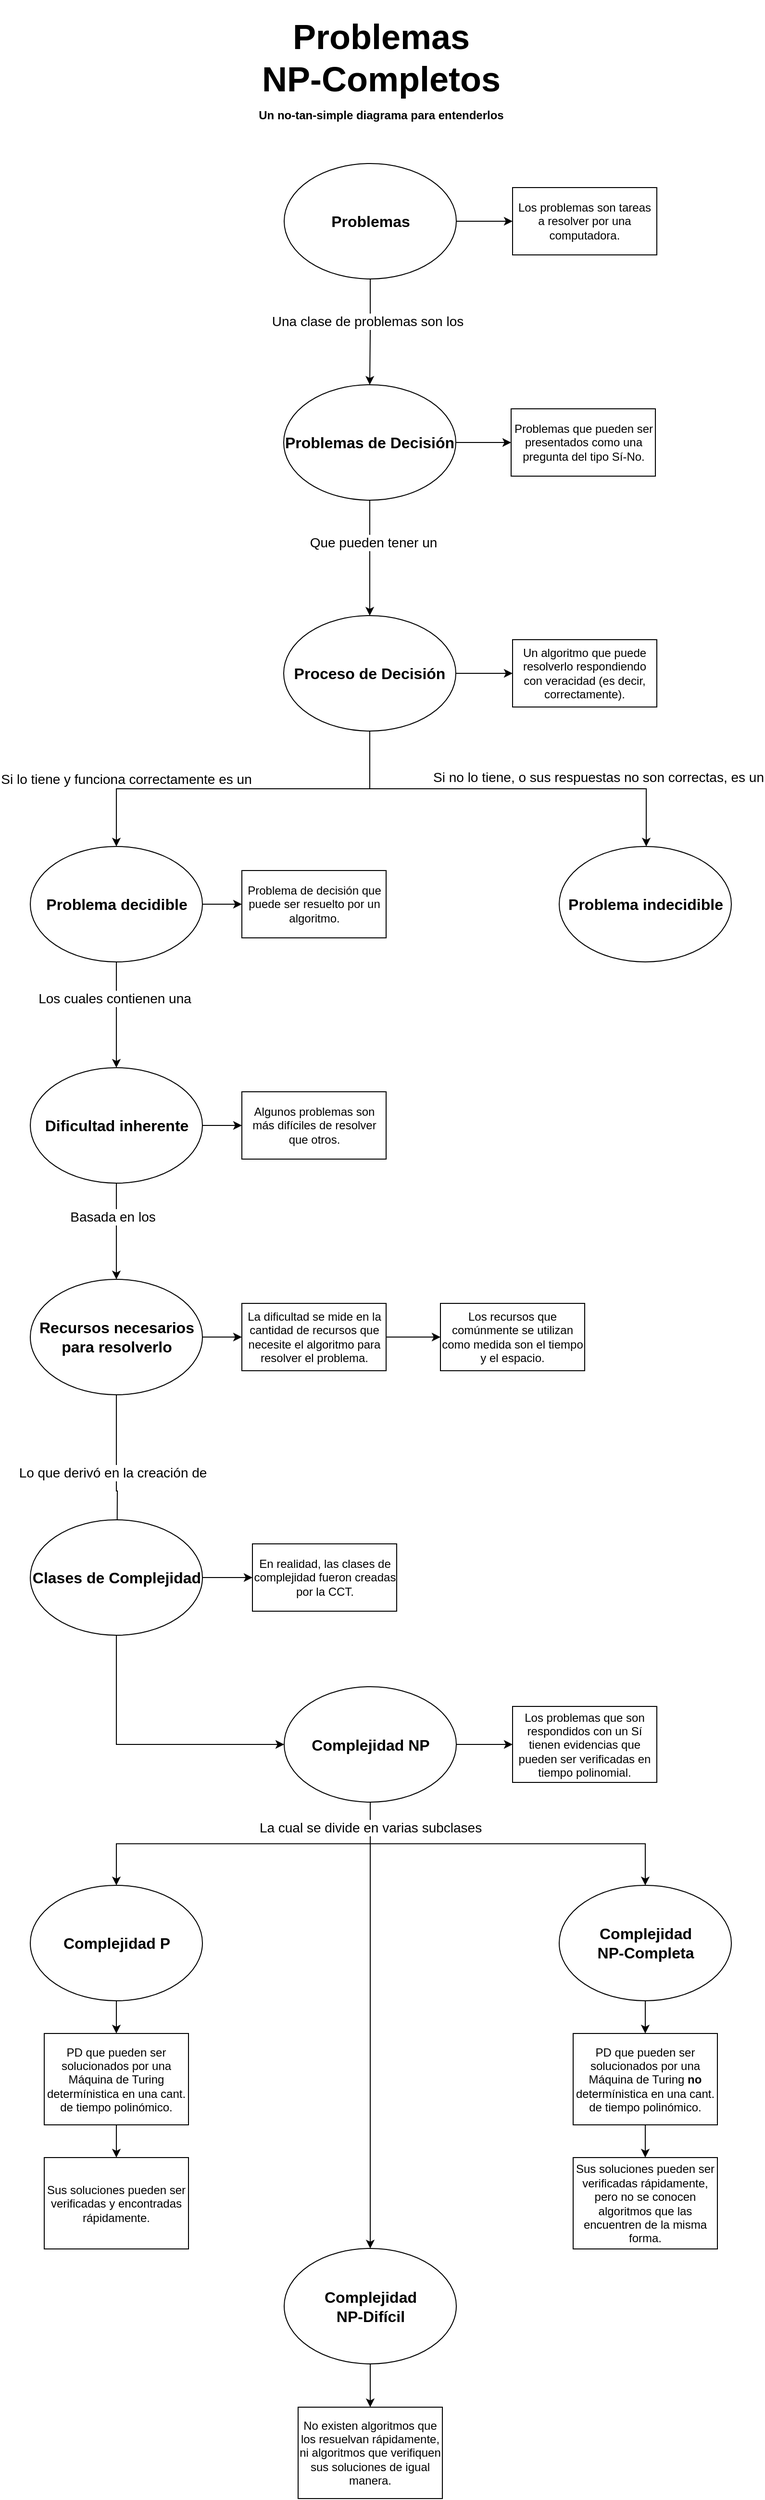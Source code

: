 <mxfile version="10.6.3" type="device"><diagram id="51xs_3WUhko4ikSg2Kvn" name="Page-1"><mxGraphModel dx="1394" dy="765" grid="1" gridSize="10" guides="1" tooltips="1" connect="1" arrows="1" fold="1" page="1" pageScale="1" pageWidth="827" pageHeight="1169" math="0" shadow="0"><root><mxCell id="0"/><mxCell id="1" parent="0"/><mxCell id="Y33lwAPn-v8RWxJfJ-3h-6" style="edgeStyle=orthogonalEdgeStyle;rounded=0;orthogonalLoop=1;jettySize=auto;html=1;exitX=0.5;exitY=1;exitDx=0;exitDy=0;entryX=0.5;entryY=0;entryDx=0;entryDy=0;" edge="1" parent="1" source="Y33lwAPn-v8RWxJfJ-3h-1" target="Y33lwAPn-v8RWxJfJ-3h-5"><mxGeometry relative="1" as="geometry"/></mxCell><mxCell id="Y33lwAPn-v8RWxJfJ-3h-7" value="&lt;font style=&quot;font-size: 14px&quot;&gt;Que pueden tener un&lt;/font&gt;" style="text;html=1;resizable=0;points=[];align=center;verticalAlign=middle;labelBackgroundColor=#ffffff;" vertex="1" connectable="0" parent="Y33lwAPn-v8RWxJfJ-3h-6"><mxGeometry x="-0.275" y="3" relative="1" as="geometry"><mxPoint as="offset"/></mxGeometry></mxCell><mxCell id="Y33lwAPn-v8RWxJfJ-3h-21" style="edgeStyle=orthogonalEdgeStyle;rounded=0;orthogonalLoop=1;jettySize=auto;html=1;exitX=1;exitY=0.5;exitDx=0;exitDy=0;entryX=0;entryY=0.5;entryDx=0;entryDy=0;" edge="1" parent="1" source="Y33lwAPn-v8RWxJfJ-3h-1" target="Y33lwAPn-v8RWxJfJ-3h-20"><mxGeometry relative="1" as="geometry"/></mxCell><mxCell id="Y33lwAPn-v8RWxJfJ-3h-1" value="&lt;font style=&quot;font-size: 16px&quot;&gt;&lt;b&gt;Problemas de Decisión&lt;/b&gt;&lt;/font&gt;" style="ellipse;whiteSpace=wrap;html=1;" vertex="1" parent="1"><mxGeometry x="312" y="400" width="179" height="120" as="geometry"/></mxCell><mxCell id="Y33lwAPn-v8RWxJfJ-3h-2" value="&lt;div&gt;&lt;b&gt;&lt;font style=&quot;font-size: 36px&quot;&gt;Problemas &lt;br&gt;&lt;/font&gt;&lt;/b&gt;&lt;/div&gt;&lt;div&gt;&lt;b&gt;&lt;font style=&quot;font-size: 36px&quot;&gt;NP-Completos&lt;/font&gt;&lt;/b&gt;&lt;/div&gt;" style="text;html=1;strokeColor=none;fillColor=none;align=center;verticalAlign=middle;whiteSpace=wrap;rounded=0;" vertex="1" parent="1"><mxGeometry x="262" width="303" height="120" as="geometry"/></mxCell><mxCell id="Y33lwAPn-v8RWxJfJ-3h-3" value="&lt;b&gt;&lt;font style=&quot;font-size: 12px&quot;&gt;Un no-tan-simple diagrama para entenderlos&lt;/font&gt;&lt;/b&gt;" style="text;html=1;strokeColor=none;fillColor=none;align=center;verticalAlign=middle;whiteSpace=wrap;rounded=0;" vertex="1" parent="1"><mxGeometry x="264.5" y="90" width="297" height="60" as="geometry"/></mxCell><mxCell id="Y33lwAPn-v8RWxJfJ-3h-10" style="edgeStyle=orthogonalEdgeStyle;rounded=0;orthogonalLoop=1;jettySize=auto;html=1;exitX=0.5;exitY=1;exitDx=0;exitDy=0;entryX=0.5;entryY=0;entryDx=0;entryDy=0;" edge="1" parent="1" source="Y33lwAPn-v8RWxJfJ-3h-5" target="Y33lwAPn-v8RWxJfJ-3h-8"><mxGeometry relative="1" as="geometry"/></mxCell><mxCell id="Y33lwAPn-v8RWxJfJ-3h-12" value="&lt;font style=&quot;font-size: 14px&quot;&gt;Si lo tiene y funciona correctamente es un&lt;/font&gt;" style="text;html=1;resizable=0;points=[];align=center;verticalAlign=middle;labelBackgroundColor=#ffffff;" vertex="1" connectable="0" parent="Y33lwAPn-v8RWxJfJ-3h-10"><mxGeometry x="0.093" relative="1" as="geometry"><mxPoint x="-104" y="-10" as="offset"/></mxGeometry></mxCell><mxCell id="Y33lwAPn-v8RWxJfJ-3h-11" style="edgeStyle=orthogonalEdgeStyle;rounded=0;orthogonalLoop=1;jettySize=auto;html=1;exitX=0.5;exitY=1;exitDx=0;exitDy=0;" edge="1" parent="1" source="Y33lwAPn-v8RWxJfJ-3h-5"><mxGeometry relative="1" as="geometry"><mxPoint x="689" y="880" as="targetPoint"/><Array as="points"><mxPoint x="402" y="820"/><mxPoint x="689" y="820"/><mxPoint x="689" y="880"/></Array></mxGeometry></mxCell><mxCell id="Y33lwAPn-v8RWxJfJ-3h-13" value="&lt;font style=&quot;font-size: 14px&quot;&gt;Si no lo tiene, o sus respuestas no son correctas, es un&lt;/font&gt;" style="text;html=1;resizable=0;points=[];align=center;verticalAlign=middle;labelBackgroundColor=#ffffff;" vertex="1" connectable="0" parent="Y33lwAPn-v8RWxJfJ-3h-11"><mxGeometry x="-0.277" y="4" relative="1" as="geometry"><mxPoint x="150" y="-8.5" as="offset"/></mxGeometry></mxCell><mxCell id="Y33lwAPn-v8RWxJfJ-3h-24" style="edgeStyle=orthogonalEdgeStyle;rounded=0;orthogonalLoop=1;jettySize=auto;html=1;exitX=1;exitY=0.5;exitDx=0;exitDy=0;entryX=0;entryY=0.5;entryDx=0;entryDy=0;" edge="1" parent="1" source="Y33lwAPn-v8RWxJfJ-3h-5" target="Y33lwAPn-v8RWxJfJ-3h-22"><mxGeometry relative="1" as="geometry"/></mxCell><mxCell id="Y33lwAPn-v8RWxJfJ-3h-5" value="&lt;font style=&quot;font-size: 16px&quot;&gt;&lt;b&gt;&lt;font style=&quot;font-size: 16px&quot;&gt;Proceso de Decisión&lt;/font&gt;&lt;br&gt;&lt;/b&gt;&lt;/font&gt;" style="ellipse;whiteSpace=wrap;html=1;" vertex="1" parent="1"><mxGeometry x="312" y="640" width="179" height="120" as="geometry"/></mxCell><mxCell id="Y33lwAPn-v8RWxJfJ-3h-14" style="edgeStyle=orthogonalEdgeStyle;rounded=0;orthogonalLoop=1;jettySize=auto;html=1;exitX=0.5;exitY=1;exitDx=0;exitDy=0;entryX=0.5;entryY=0;entryDx=0;entryDy=0;" edge="1" parent="1" source="Y33lwAPn-v8RWxJfJ-3h-8" target="Y33lwAPn-v8RWxJfJ-3h-16"><mxGeometry relative="1" as="geometry"><mxPoint x="138.5" y="1130" as="targetPoint"/></mxGeometry></mxCell><mxCell id="Y33lwAPn-v8RWxJfJ-3h-15" value="&lt;font style=&quot;font-size: 14px&quot;&gt;Los cuales contienen una&lt;br&gt;&lt;/font&gt;" style="text;html=1;resizable=0;points=[];align=center;verticalAlign=middle;labelBackgroundColor=#ffffff;" vertex="1" connectable="0" parent="Y33lwAPn-v8RWxJfJ-3h-14"><mxGeometry x="-0.308" y="-2" relative="1" as="geometry"><mxPoint as="offset"/></mxGeometry></mxCell><mxCell id="Y33lwAPn-v8RWxJfJ-3h-26" style="edgeStyle=orthogonalEdgeStyle;rounded=0;orthogonalLoop=1;jettySize=auto;html=1;exitX=1;exitY=0.5;exitDx=0;exitDy=0;entryX=0;entryY=0.5;entryDx=0;entryDy=0;" edge="1" parent="1" source="Y33lwAPn-v8RWxJfJ-3h-8" target="Y33lwAPn-v8RWxJfJ-3h-25"><mxGeometry relative="1" as="geometry"/></mxCell><mxCell id="Y33lwAPn-v8RWxJfJ-3h-8" value="&lt;font style=&quot;font-size: 16px&quot;&gt;&lt;b&gt;&lt;font style=&quot;font-size: 16px&quot;&gt;Problema decidible&lt;/font&gt;&lt;br&gt;&lt;/b&gt;&lt;/font&gt;" style="ellipse;whiteSpace=wrap;html=1;" vertex="1" parent="1"><mxGeometry x="48.5" y="880" width="179" height="120" as="geometry"/></mxCell><mxCell id="Y33lwAPn-v8RWxJfJ-3h-9" value="&lt;font style=&quot;font-size: 16px&quot;&gt;&lt;b&gt;&lt;font style=&quot;font-size: 16px&quot;&gt;Problema indecidible&lt;/font&gt;&lt;br&gt;&lt;/b&gt;&lt;/font&gt;" style="ellipse;whiteSpace=wrap;html=1;" vertex="1" parent="1"><mxGeometry x="598.5" y="880" width="179" height="120" as="geometry"/></mxCell><mxCell id="Y33lwAPn-v8RWxJfJ-3h-18" style="edgeStyle=orthogonalEdgeStyle;rounded=0;orthogonalLoop=1;jettySize=auto;html=1;exitX=0.5;exitY=1;exitDx=0;exitDy=0;" edge="1" parent="1" source="Y33lwAPn-v8RWxJfJ-3h-16" target="Y33lwAPn-v8RWxJfJ-3h-17"><mxGeometry relative="1" as="geometry"/></mxCell><mxCell id="Y33lwAPn-v8RWxJfJ-3h-19" value="&lt;font style=&quot;font-size: 14px&quot;&gt;Basada en los&lt;/font&gt;" style="text;html=1;resizable=0;points=[];align=center;verticalAlign=middle;labelBackgroundColor=#ffffff;" vertex="1" connectable="0" parent="Y33lwAPn-v8RWxJfJ-3h-18"><mxGeometry y="-16" relative="1" as="geometry"><mxPoint x="12" y="-15" as="offset"/></mxGeometry></mxCell><mxCell id="Y33lwAPn-v8RWxJfJ-3h-28" style="edgeStyle=orthogonalEdgeStyle;rounded=0;orthogonalLoop=1;jettySize=auto;html=1;exitX=1;exitY=0.5;exitDx=0;exitDy=0;entryX=0;entryY=0.5;entryDx=0;entryDy=0;" edge="1" parent="1" source="Y33lwAPn-v8RWxJfJ-3h-16" target="Y33lwAPn-v8RWxJfJ-3h-27"><mxGeometry relative="1" as="geometry"/></mxCell><mxCell id="Y33lwAPn-v8RWxJfJ-3h-16" value="&lt;font style=&quot;font-size: 16px&quot;&gt;&lt;b&gt;&lt;font style=&quot;font-size: 16px&quot;&gt;Dificultad inherente&lt;br&gt;&lt;/font&gt;&lt;/b&gt;&lt;/font&gt;" style="ellipse;whiteSpace=wrap;html=1;" vertex="1" parent="1"><mxGeometry x="48.5" y="1110" width="179" height="120" as="geometry"/></mxCell><mxCell id="Y33lwAPn-v8RWxJfJ-3h-30" style="edgeStyle=orthogonalEdgeStyle;rounded=0;orthogonalLoop=1;jettySize=auto;html=1;exitX=1;exitY=0.5;exitDx=0;exitDy=0;entryX=0;entryY=0.5;entryDx=0;entryDy=0;" edge="1" parent="1" source="Y33lwAPn-v8RWxJfJ-3h-17" target="Y33lwAPn-v8RWxJfJ-3h-29"><mxGeometry relative="1" as="geometry"/></mxCell><mxCell id="Y33lwAPn-v8RWxJfJ-3h-33" style="edgeStyle=orthogonalEdgeStyle;rounded=0;orthogonalLoop=1;jettySize=auto;html=1;exitX=0.5;exitY=1;exitDx=0;exitDy=0;" edge="1" parent="1" source="Y33lwAPn-v8RWxJfJ-3h-17"><mxGeometry relative="1" as="geometry"><mxPoint x="138.5" y="1650" as="targetPoint"/></mxGeometry></mxCell><mxCell id="Y33lwAPn-v8RWxJfJ-3h-34" value="&lt;font style=&quot;font-size: 14px&quot;&gt;Lo que derivó en la creación de&lt;/font&gt;" style="text;html=1;resizable=0;points=[];align=center;verticalAlign=middle;labelBackgroundColor=#ffffff;" vertex="1" connectable="0" parent="Y33lwAPn-v8RWxJfJ-3h-33"><mxGeometry x="-0.2" y="-4" relative="1" as="geometry"><mxPoint as="offset"/></mxGeometry></mxCell><mxCell id="Y33lwAPn-v8RWxJfJ-3h-17" value="&lt;font style=&quot;font-size: 16px&quot;&gt;&lt;b&gt;Recursos necesarios para resolverlo&lt;br&gt;&lt;/b&gt;&lt;/font&gt;" style="ellipse;whiteSpace=wrap;html=1;" vertex="1" parent="1"><mxGeometry x="48.5" y="1330" width="179" height="120" as="geometry"/></mxCell><mxCell id="Y33lwAPn-v8RWxJfJ-3h-20" value="Problemas que pueden ser presentados como una pregunta del tipo Sí-No." style="rounded=0;whiteSpace=wrap;html=1;" vertex="1" parent="1"><mxGeometry x="548.5" y="425" width="150" height="70" as="geometry"/></mxCell><mxCell id="Y33lwAPn-v8RWxJfJ-3h-22" value="Un algoritmo que puede resolverlo respondiendo con veracidad (es decir, correctamente)." style="rounded=0;whiteSpace=wrap;html=1;" vertex="1" parent="1"><mxGeometry x="550" y="665" width="150" height="70" as="geometry"/></mxCell><mxCell id="Y33lwAPn-v8RWxJfJ-3h-25" value="Problema de decisión que puede ser resuelto por un algoritmo." style="rounded=0;whiteSpace=wrap;html=1;" vertex="1" parent="1"><mxGeometry x="268.5" y="905" width="150" height="70" as="geometry"/></mxCell><mxCell id="Y33lwAPn-v8RWxJfJ-3h-27" value="Algunos problemas son más difíciles de resolver que otros." style="rounded=0;whiteSpace=wrap;html=1;" vertex="1" parent="1"><mxGeometry x="268.5" y="1135" width="150" height="70" as="geometry"/></mxCell><mxCell id="Y33lwAPn-v8RWxJfJ-3h-32" style="edgeStyle=orthogonalEdgeStyle;rounded=0;orthogonalLoop=1;jettySize=auto;html=1;exitX=1;exitY=0.5;exitDx=0;exitDy=0;" edge="1" parent="1" source="Y33lwAPn-v8RWxJfJ-3h-29" target="Y33lwAPn-v8RWxJfJ-3h-31"><mxGeometry relative="1" as="geometry"/></mxCell><mxCell id="Y33lwAPn-v8RWxJfJ-3h-29" value="La dificultad se mide en la cantidad de recursos que necesite el algoritmo para resolver el problema." style="rounded=0;whiteSpace=wrap;html=1;" vertex="1" parent="1"><mxGeometry x="268.5" y="1355" width="150" height="70" as="geometry"/></mxCell><mxCell id="Y33lwAPn-v8RWxJfJ-3h-31" value="Los recursos que comúnmente se utilizan como medida son el tiempo y el espacio." style="rounded=0;whiteSpace=wrap;html=1;" vertex="1" parent="1"><mxGeometry x="475" y="1355" width="150" height="70" as="geometry"/></mxCell><mxCell id="Y33lwAPn-v8RWxJfJ-3h-37" style="edgeStyle=orthogonalEdgeStyle;rounded=0;orthogonalLoop=1;jettySize=auto;html=1;exitX=1;exitY=0.5;exitDx=0;exitDy=0;entryX=0;entryY=0.5;entryDx=0;entryDy=0;" edge="1" parent="1" source="Y33lwAPn-v8RWxJfJ-3h-35" target="Y33lwAPn-v8RWxJfJ-3h-36"><mxGeometry relative="1" as="geometry"/></mxCell><mxCell id="Y33lwAPn-v8RWxJfJ-3h-41" style="edgeStyle=orthogonalEdgeStyle;rounded=0;orthogonalLoop=1;jettySize=auto;html=1;exitX=0.5;exitY=1;exitDx=0;exitDy=0;entryX=0.5;entryY=0;entryDx=0;entryDy=0;" edge="1" parent="1" source="Y33lwAPn-v8RWxJfJ-3h-35" target="Y33lwAPn-v8RWxJfJ-3h-1"><mxGeometry relative="1" as="geometry"/></mxCell><mxCell id="Y33lwAPn-v8RWxJfJ-3h-42" value="&lt;font style=&quot;font-size: 14px&quot;&gt;Una clase de problemas son los&lt;/font&gt;" style="text;html=1;resizable=0;points=[];align=center;verticalAlign=middle;labelBackgroundColor=#ffffff;" vertex="1" connectable="0" parent="Y33lwAPn-v8RWxJfJ-3h-41"><mxGeometry x="-0.213" y="-3" relative="1" as="geometry"><mxPoint as="offset"/></mxGeometry></mxCell><mxCell id="Y33lwAPn-v8RWxJfJ-3h-35" value="&lt;font style=&quot;font-size: 16px&quot;&gt;&lt;b&gt;Problemas&lt;/b&gt;&lt;/font&gt;" style="ellipse;whiteSpace=wrap;html=1;" vertex="1" parent="1"><mxGeometry x="312.5" y="170" width="179" height="120" as="geometry"/></mxCell><mxCell id="Y33lwAPn-v8RWxJfJ-3h-36" value="Los problemas son tareas a resolver por una computadora." style="rounded=0;whiteSpace=wrap;html=1;" vertex="1" parent="1"><mxGeometry x="550" y="195" width="150" height="70" as="geometry"/></mxCell><mxCell id="Y33lwAPn-v8RWxJfJ-3h-39" style="edgeStyle=orthogonalEdgeStyle;rounded=0;orthogonalLoop=1;jettySize=auto;html=1;exitX=1;exitY=0.5;exitDx=0;exitDy=0;entryX=0;entryY=0.5;entryDx=0;entryDy=0;" edge="1" parent="1" source="Y33lwAPn-v8RWxJfJ-3h-38" target="Y33lwAPn-v8RWxJfJ-3h-40"><mxGeometry relative="1" as="geometry"><mxPoint x="269.5" y="1640" as="targetPoint"/></mxGeometry></mxCell><mxCell id="Y33lwAPn-v8RWxJfJ-3h-44" style="edgeStyle=orthogonalEdgeStyle;rounded=0;orthogonalLoop=1;jettySize=auto;html=1;exitX=0.5;exitY=1;exitDx=0;exitDy=0;entryX=0;entryY=0.5;entryDx=0;entryDy=0;" edge="1" parent="1" source="Y33lwAPn-v8RWxJfJ-3h-38" target="Y33lwAPn-v8RWxJfJ-3h-43"><mxGeometry relative="1" as="geometry"/></mxCell><mxCell id="Y33lwAPn-v8RWxJfJ-3h-38" value="&lt;font style=&quot;font-size: 16px&quot;&gt;&lt;b&gt;Clases de Complejidad&lt;br&gt;&lt;/b&gt;&lt;/font&gt;" style="ellipse;whiteSpace=wrap;html=1;" vertex="1" parent="1"><mxGeometry x="48.5" y="1580" width="179" height="120" as="geometry"/></mxCell><mxCell id="Y33lwAPn-v8RWxJfJ-3h-40" value="En realidad, las clases de complejidad fueron creadas por la CCT." style="rounded=0;whiteSpace=wrap;html=1;" vertex="1" parent="1"><mxGeometry x="279.5" y="1605" width="150" height="70" as="geometry"/></mxCell><mxCell id="Y33lwAPn-v8RWxJfJ-3h-45" style="edgeStyle=orthogonalEdgeStyle;rounded=0;orthogonalLoop=1;jettySize=auto;html=1;exitX=1;exitY=0.5;exitDx=0;exitDy=0;entryX=0;entryY=0.5;entryDx=0;entryDy=0;" edge="1" parent="1" source="Y33lwAPn-v8RWxJfJ-3h-43" target="Y33lwAPn-v8RWxJfJ-3h-46"><mxGeometry relative="1" as="geometry"><mxPoint x="560.0" y="1813.667" as="targetPoint"/></mxGeometry></mxCell><mxCell id="Y33lwAPn-v8RWxJfJ-3h-48" style="edgeStyle=orthogonalEdgeStyle;rounded=0;orthogonalLoop=1;jettySize=auto;html=1;exitX=0.5;exitY=1;exitDx=0;exitDy=0;entryX=0.5;entryY=0;entryDx=0;entryDy=0;" edge="1" parent="1" source="Y33lwAPn-v8RWxJfJ-3h-43" target="Y33lwAPn-v8RWxJfJ-3h-47"><mxGeometry relative="1" as="geometry"/></mxCell><mxCell id="Y33lwAPn-v8RWxJfJ-3h-50" style="edgeStyle=orthogonalEdgeStyle;rounded=0;orthogonalLoop=1;jettySize=auto;html=1;exitX=0.5;exitY=1;exitDx=0;exitDy=0;entryX=0.5;entryY=0;entryDx=0;entryDy=0;" edge="1" parent="1" source="Y33lwAPn-v8RWxJfJ-3h-43" target="Y33lwAPn-v8RWxJfJ-3h-49"><mxGeometry relative="1" as="geometry"/></mxCell><mxCell id="Y33lwAPn-v8RWxJfJ-3h-43" value="&lt;font style=&quot;font-size: 16px&quot;&gt;&lt;b&gt;Complejidad NP&lt;br&gt;&lt;/b&gt;&lt;/font&gt;" style="ellipse;whiteSpace=wrap;html=1;" vertex="1" parent="1"><mxGeometry x="312.5" y="1753.5" width="179" height="120" as="geometry"/></mxCell><mxCell id="Y33lwAPn-v8RWxJfJ-3h-46" value="Los problemas que son respondidos con un Sí tienen evidencias que pueden ser verificadas en tiempo polinomial." style="rounded=0;whiteSpace=wrap;html=1;" vertex="1" parent="1"><mxGeometry x="550" y="1774" width="150" height="79" as="geometry"/></mxCell><mxCell id="Y33lwAPn-v8RWxJfJ-3h-55" style="edgeStyle=orthogonalEdgeStyle;rounded=0;orthogonalLoop=1;jettySize=auto;html=1;exitX=0.5;exitY=1;exitDx=0;exitDy=0;entryX=0.5;entryY=0;entryDx=0;entryDy=0;" edge="1" parent="1" source="Y33lwAPn-v8RWxJfJ-3h-47" target="Y33lwAPn-v8RWxJfJ-3h-53"><mxGeometry relative="1" as="geometry"/></mxCell><mxCell id="Y33lwAPn-v8RWxJfJ-3h-47" value="&lt;font style=&quot;font-size: 16px&quot;&gt;&lt;b&gt;Complejidad P&lt;br&gt;&lt;/b&gt;&lt;/font&gt;" style="ellipse;whiteSpace=wrap;html=1;" vertex="1" parent="1"><mxGeometry x="48.5" y="1960" width="179" height="120" as="geometry"/></mxCell><mxCell id="Y33lwAPn-v8RWxJfJ-3h-61" style="edgeStyle=orthogonalEdgeStyle;rounded=0;orthogonalLoop=1;jettySize=auto;html=1;exitX=0.5;exitY=1;exitDx=0;exitDy=0;entryX=0.5;entryY=0;entryDx=0;entryDy=0;" edge="1" parent="1" source="Y33lwAPn-v8RWxJfJ-3h-49" target="Y33lwAPn-v8RWxJfJ-3h-59"><mxGeometry relative="1" as="geometry"/></mxCell><mxCell id="Y33lwAPn-v8RWxJfJ-3h-63" style="edgeStyle=orthogonalEdgeStyle;rounded=0;orthogonalLoop=1;jettySize=auto;html=1;exitX=0.5;exitY=1;exitDx=0;exitDy=0;" edge="1" parent="1" source="Y33lwAPn-v8RWxJfJ-3h-43" target="Y33lwAPn-v8RWxJfJ-3h-62"><mxGeometry relative="1" as="geometry"/></mxCell><mxCell id="Y33lwAPn-v8RWxJfJ-3h-67" value="&lt;font style=&quot;font-size: 14px&quot;&gt;La cual se divide en varias subclases&lt;/font&gt;" style="text;html=1;resizable=0;points=[];align=center;verticalAlign=middle;labelBackgroundColor=#ffffff;" vertex="1" connectable="0" parent="Y33lwAPn-v8RWxJfJ-3h-63"><mxGeometry x="-0.65" relative="1" as="geometry"><mxPoint x="-0.5" y="-55" as="offset"/></mxGeometry></mxCell><mxCell id="Y33lwAPn-v8RWxJfJ-3h-49" value="&lt;font style=&quot;font-size: 16px&quot;&gt;&lt;b&gt;Complejidad &lt;br&gt;NP-Completa&lt;br&gt;&lt;/b&gt;&lt;/font&gt;" style="ellipse;whiteSpace=wrap;html=1;" vertex="1" parent="1"><mxGeometry x="598.5" y="1960" width="179" height="120" as="geometry"/></mxCell><mxCell id="Y33lwAPn-v8RWxJfJ-3h-57" style="edgeStyle=orthogonalEdgeStyle;rounded=0;orthogonalLoop=1;jettySize=auto;html=1;exitX=0.5;exitY=1;exitDx=0;exitDy=0;entryX=0.5;entryY=0;entryDx=0;entryDy=0;" edge="1" parent="1" source="Y33lwAPn-v8RWxJfJ-3h-53" target="Y33lwAPn-v8RWxJfJ-3h-56"><mxGeometry relative="1" as="geometry"/></mxCell><mxCell id="Y33lwAPn-v8RWxJfJ-3h-53" value="PD que pueden ser solucionados por una Máquina de Turing determínistica en una cant. de tiempo polinómico." style="rounded=0;whiteSpace=wrap;html=1;" vertex="1" parent="1"><mxGeometry x="63" y="2114" width="150" height="95" as="geometry"/></mxCell><mxCell id="Y33lwAPn-v8RWxJfJ-3h-56" value="Sus soluciones pueden ser verificadas y encontradas rápidamente." style="rounded=0;whiteSpace=wrap;html=1;" vertex="1" parent="1"><mxGeometry x="63" y="2243" width="150" height="95" as="geometry"/></mxCell><mxCell id="Y33lwAPn-v8RWxJfJ-3h-58" style="edgeStyle=orthogonalEdgeStyle;rounded=0;orthogonalLoop=1;jettySize=auto;html=1;exitX=0.5;exitY=1;exitDx=0;exitDy=0;entryX=0.5;entryY=0;entryDx=0;entryDy=0;" edge="1" parent="1" source="Y33lwAPn-v8RWxJfJ-3h-59" target="Y33lwAPn-v8RWxJfJ-3h-60"><mxGeometry relative="1" as="geometry"/></mxCell><mxCell id="Y33lwAPn-v8RWxJfJ-3h-59" value="PD que pueden ser solucionados por una Máquina de Turing &lt;b&gt;no&lt;/b&gt; determínistica en una cant. de tiempo polinómico." style="rounded=0;whiteSpace=wrap;html=1;" vertex="1" parent="1"><mxGeometry x="613" y="2114" width="150" height="95" as="geometry"/></mxCell><mxCell id="Y33lwAPn-v8RWxJfJ-3h-60" value="Sus soluciones pueden ser verificadas rápidamente, pero no se conocen algoritmos que las encuentren de la misma forma." style="rounded=0;whiteSpace=wrap;html=1;" vertex="1" parent="1"><mxGeometry x="613" y="2243" width="150" height="95" as="geometry"/></mxCell><mxCell id="Y33lwAPn-v8RWxJfJ-3h-66" style="edgeStyle=orthogonalEdgeStyle;rounded=0;orthogonalLoop=1;jettySize=auto;html=1;exitX=0.5;exitY=1;exitDx=0;exitDy=0;entryX=0.5;entryY=0;entryDx=0;entryDy=0;" edge="1" parent="1" source="Y33lwAPn-v8RWxJfJ-3h-62" target="Y33lwAPn-v8RWxJfJ-3h-65"><mxGeometry relative="1" as="geometry"/></mxCell><mxCell id="Y33lwAPn-v8RWxJfJ-3h-62" value="&lt;font style=&quot;font-size: 16px&quot;&gt;&lt;b&gt;Complejidad &lt;br&gt;NP-Difícil&lt;br&gt;&lt;/b&gt;&lt;/font&gt;" style="ellipse;whiteSpace=wrap;html=1;" vertex="1" parent="1"><mxGeometry x="312.5" y="2337.5" width="179" height="120" as="geometry"/></mxCell><mxCell id="Y33lwAPn-v8RWxJfJ-3h-65" value="No existen algoritmos que los resuelvan rápidamente, ni algoritmos que verifiquen sus soluciones de igual manera." style="rounded=0;whiteSpace=wrap;html=1;" vertex="1" parent="1"><mxGeometry x="327" y="2502.5" width="150" height="95" as="geometry"/></mxCell></root></mxGraphModel></diagram></mxfile>